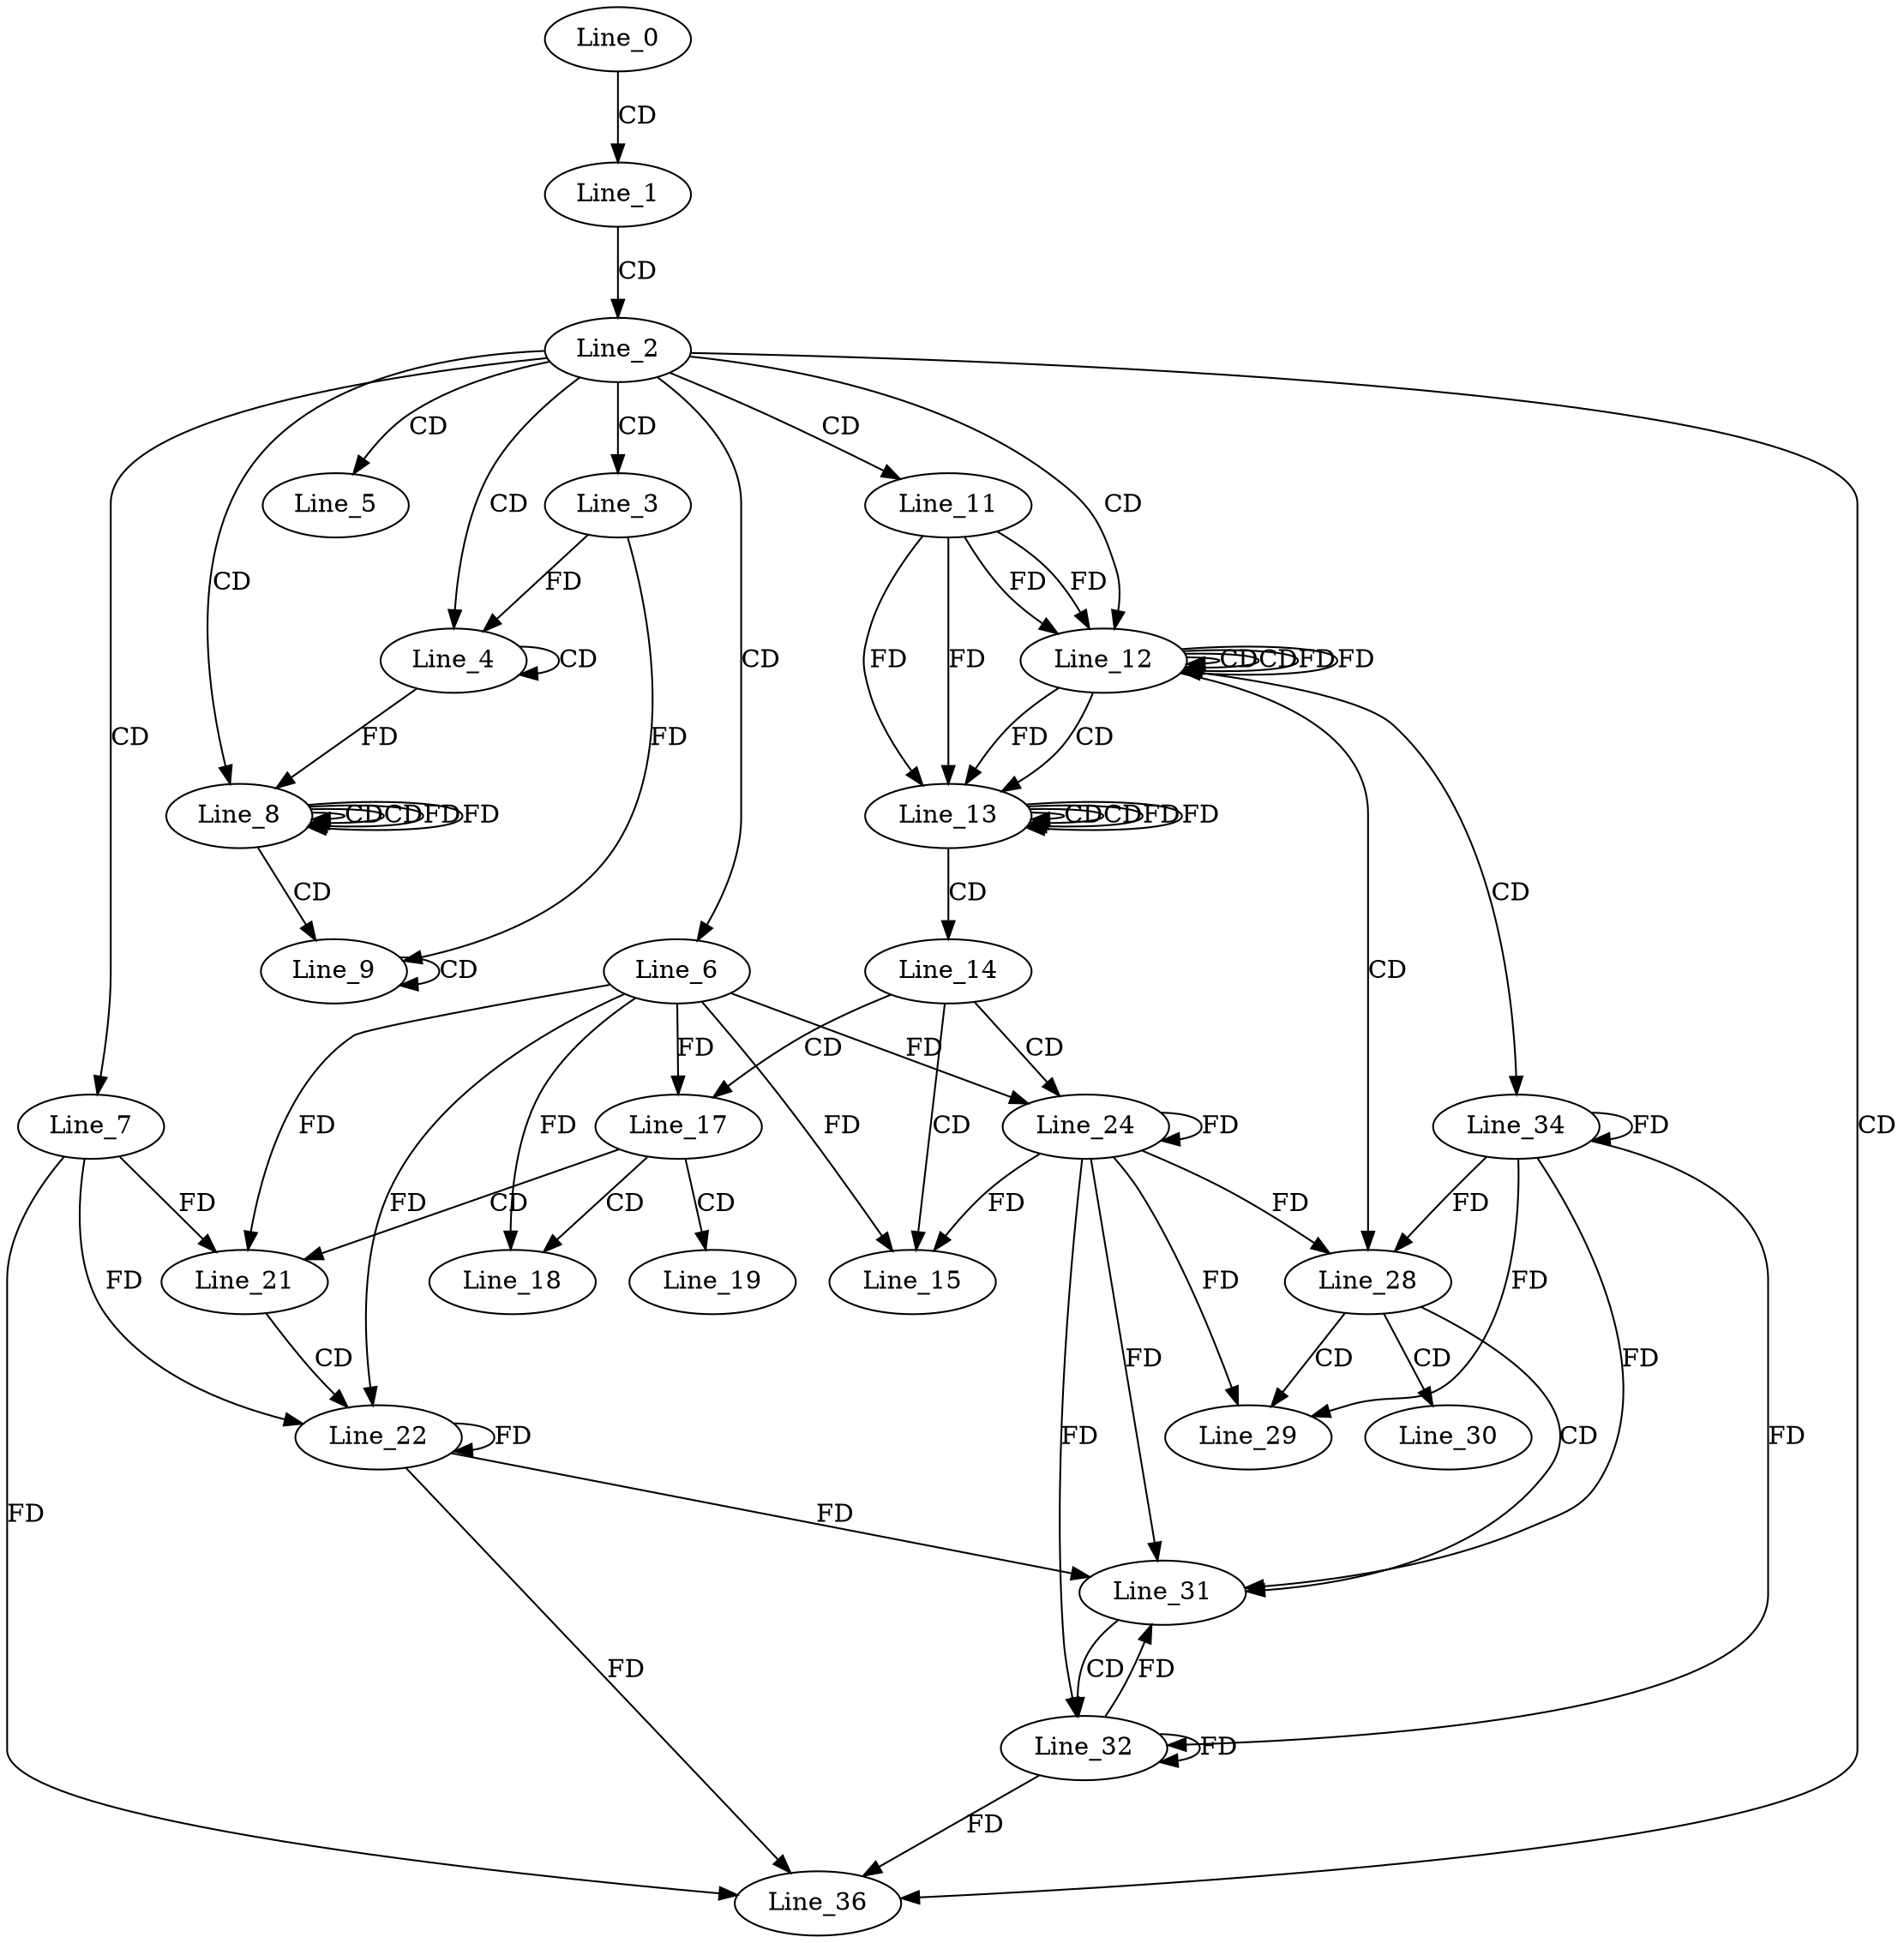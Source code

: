 digraph G {
  Line_0;
  Line_1;
  Line_2;
  Line_3;
  Line_4;
  Line_4;
  Line_5;
  Line_6;
  Line_7;
  Line_8;
  Line_8;
  Line_8;
  Line_9;
  Line_9;
  Line_11;
  Line_12;
  Line_12;
  Line_12;
  Line_13;
  Line_13;
  Line_13;
  Line_14;
  Line_15;
  Line_17;
  Line_18;
  Line_19;
  Line_21;
  Line_22;
  Line_24;
  Line_28;
  Line_29;
  Line_30;
  Line_31;
  Line_32;
  Line_34;
  Line_36;
  Line_0 -> Line_1 [ label="CD" ];
  Line_1 -> Line_2 [ label="CD" ];
  Line_2 -> Line_3 [ label="CD" ];
  Line_2 -> Line_4 [ label="CD" ];
  Line_4 -> Line_4 [ label="CD" ];
  Line_3 -> Line_4 [ label="FD" ];
  Line_2 -> Line_5 [ label="CD" ];
  Line_2 -> Line_6 [ label="CD" ];
  Line_2 -> Line_7 [ label="CD" ];
  Line_2 -> Line_8 [ label="CD" ];
  Line_8 -> Line_8 [ label="CD" ];
  Line_4 -> Line_8 [ label="FD" ];
  Line_8 -> Line_8 [ label="CD" ];
  Line_8 -> Line_8 [ label="FD" ];
  Line_8 -> Line_9 [ label="CD" ];
  Line_9 -> Line_9 [ label="CD" ];
  Line_3 -> Line_9 [ label="FD" ];
  Line_2 -> Line_11 [ label="CD" ];
  Line_2 -> Line_12 [ label="CD" ];
  Line_12 -> Line_12 [ label="CD" ];
  Line_11 -> Line_12 [ label="FD" ];
  Line_12 -> Line_12 [ label="CD" ];
  Line_12 -> Line_12 [ label="FD" ];
  Line_11 -> Line_12 [ label="FD" ];
  Line_12 -> Line_13 [ label="CD" ];
  Line_13 -> Line_13 [ label="CD" ];
  Line_11 -> Line_13 [ label="FD" ];
  Line_13 -> Line_13 [ label="CD" ];
  Line_13 -> Line_13 [ label="FD" ];
  Line_11 -> Line_13 [ label="FD" ];
  Line_12 -> Line_13 [ label="FD" ];
  Line_13 -> Line_14 [ label="CD" ];
  Line_14 -> Line_15 [ label="CD" ];
  Line_6 -> Line_15 [ label="FD" ];
  Line_14 -> Line_17 [ label="CD" ];
  Line_6 -> Line_17 [ label="FD" ];
  Line_17 -> Line_18 [ label="CD" ];
  Line_6 -> Line_18 [ label="FD" ];
  Line_17 -> Line_19 [ label="CD" ];
  Line_17 -> Line_21 [ label="CD" ];
  Line_7 -> Line_21 [ label="FD" ];
  Line_6 -> Line_21 [ label="FD" ];
  Line_21 -> Line_22 [ label="CD" ];
  Line_22 -> Line_22 [ label="FD" ];
  Line_7 -> Line_22 [ label="FD" ];
  Line_6 -> Line_22 [ label="FD" ];
  Line_14 -> Line_24 [ label="CD" ];
  Line_24 -> Line_24 [ label="FD" ];
  Line_6 -> Line_24 [ label="FD" ];
  Line_12 -> Line_28 [ label="CD" ];
  Line_24 -> Line_28 [ label="FD" ];
  Line_28 -> Line_29 [ label="CD" ];
  Line_24 -> Line_29 [ label="FD" ];
  Line_28 -> Line_30 [ label="CD" ];
  Line_28 -> Line_31 [ label="CD" ];
  Line_22 -> Line_31 [ label="FD" ];
  Line_24 -> Line_31 [ label="FD" ];
  Line_31 -> Line_32 [ label="CD" ];
  Line_32 -> Line_32 [ label="FD" ];
  Line_24 -> Line_32 [ label="FD" ];
  Line_12 -> Line_34 [ label="CD" ];
  Line_34 -> Line_34 [ label="FD" ];
  Line_2 -> Line_36 [ label="CD" ];
  Line_22 -> Line_36 [ label="FD" ];
  Line_32 -> Line_36 [ label="FD" ];
  Line_7 -> Line_36 [ label="FD" ];
  Line_8 -> Line_8 [ label="FD" ];
  Line_12 -> Line_12 [ label="FD" ];
  Line_34 -> Line_28 [ label="FD" ];
  Line_34 -> Line_29 [ label="FD" ];
  Line_32 -> Line_31 [ label="FD" ];
  Line_34 -> Line_31 [ label="FD" ];
  Line_34 -> Line_32 [ label="FD" ];
  Line_13 -> Line_13 [ label="FD" ];
  Line_24 -> Line_15 [ label="FD" ];
}
